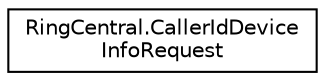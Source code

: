 digraph "Graphical Class Hierarchy"
{
 // LATEX_PDF_SIZE
  edge [fontname="Helvetica",fontsize="10",labelfontname="Helvetica",labelfontsize="10"];
  node [fontname="Helvetica",fontsize="10",shape=record];
  rankdir="LR";
  Node0 [label="RingCentral.CallerIdDevice\lInfoRequest",height=0.2,width=0.4,color="black", fillcolor="white", style="filled",URL="$classRingCentral_1_1CallerIdDeviceInfoRequest.html",tooltip=" "];
}

